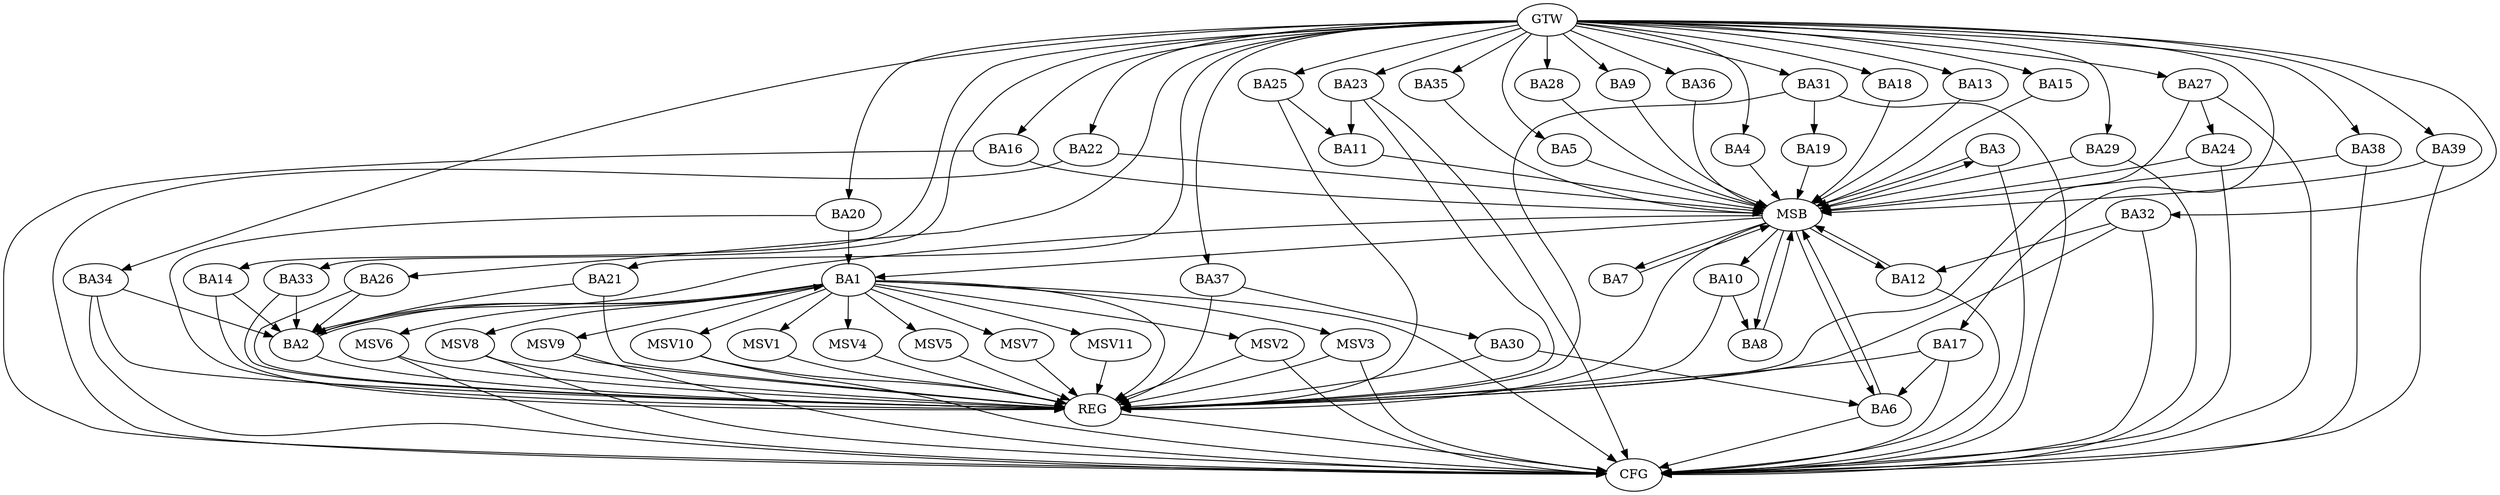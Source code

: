 strict digraph G {
  BA1 [ label="BA1" ];
  BA2 [ label="BA2" ];
  BA3 [ label="BA3" ];
  BA4 [ label="BA4" ];
  BA5 [ label="BA5" ];
  BA6 [ label="BA6" ];
  BA7 [ label="BA7" ];
  BA8 [ label="BA8" ];
  BA9 [ label="BA9" ];
  BA10 [ label="BA10" ];
  BA11 [ label="BA11" ];
  BA12 [ label="BA12" ];
  BA13 [ label="BA13" ];
  BA14 [ label="BA14" ];
  BA15 [ label="BA15" ];
  BA16 [ label="BA16" ];
  BA17 [ label="BA17" ];
  BA18 [ label="BA18" ];
  BA19 [ label="BA19" ];
  BA20 [ label="BA20" ];
  BA21 [ label="BA21" ];
  BA22 [ label="BA22" ];
  BA23 [ label="BA23" ];
  BA24 [ label="BA24" ];
  BA25 [ label="BA25" ];
  BA26 [ label="BA26" ];
  BA27 [ label="BA27" ];
  BA28 [ label="BA28" ];
  BA29 [ label="BA29" ];
  BA30 [ label="BA30" ];
  BA31 [ label="BA31" ];
  BA32 [ label="BA32" ];
  BA33 [ label="BA33" ];
  BA34 [ label="BA34" ];
  BA35 [ label="BA35" ];
  BA36 [ label="BA36" ];
  BA37 [ label="BA37" ];
  BA38 [ label="BA38" ];
  BA39 [ label="BA39" ];
  GTW [ label="GTW" ];
  REG [ label="REG" ];
  MSB [ label="MSB" ];
  CFG [ label="CFG" ];
  MSV1 [ label="MSV1" ];
  MSV2 [ label="MSV2" ];
  MSV3 [ label="MSV3" ];
  MSV4 [ label="MSV4" ];
  MSV5 [ label="MSV5" ];
  MSV6 [ label="MSV6" ];
  MSV7 [ label="MSV7" ];
  MSV8 [ label="MSV8" ];
  MSV9 [ label="MSV9" ];
  MSV10 [ label="MSV10" ];
  MSV11 [ label="MSV11" ];
  BA1 -> BA2;
  BA2 -> BA1;
  BA10 -> BA8;
  BA14 -> BA2;
  BA17 -> BA6;
  BA20 -> BA1;
  BA21 -> BA2;
  BA23 -> BA11;
  BA25 -> BA11;
  BA26 -> BA2;
  BA27 -> BA24;
  BA30 -> BA6;
  BA31 -> BA19;
  BA32 -> BA12;
  BA33 -> BA2;
  BA34 -> BA2;
  BA37 -> BA30;
  GTW -> BA4;
  GTW -> BA5;
  GTW -> BA9;
  GTW -> BA13;
  GTW -> BA14;
  GTW -> BA15;
  GTW -> BA16;
  GTW -> BA17;
  GTW -> BA18;
  GTW -> BA20;
  GTW -> BA21;
  GTW -> BA22;
  GTW -> BA23;
  GTW -> BA25;
  GTW -> BA26;
  GTW -> BA27;
  GTW -> BA28;
  GTW -> BA29;
  GTW -> BA31;
  GTW -> BA32;
  GTW -> BA33;
  GTW -> BA34;
  GTW -> BA35;
  GTW -> BA36;
  GTW -> BA37;
  GTW -> BA38;
  GTW -> BA39;
  BA1 -> REG;
  BA2 -> REG;
  BA10 -> REG;
  BA14 -> REG;
  BA17 -> REG;
  BA20 -> REG;
  BA21 -> REG;
  BA23 -> REG;
  BA25 -> REG;
  BA26 -> REG;
  BA27 -> REG;
  BA30 -> REG;
  BA31 -> REG;
  BA32 -> REG;
  BA33 -> REG;
  BA34 -> REG;
  BA37 -> REG;
  BA3 -> MSB;
  MSB -> BA1;
  MSB -> REG;
  BA4 -> MSB;
  MSB -> BA2;
  BA5 -> MSB;
  BA6 -> MSB;
  BA7 -> MSB;
  MSB -> BA3;
  BA8 -> MSB;
  MSB -> BA6;
  BA9 -> MSB;
  BA11 -> MSB;
  BA12 -> MSB;
  BA13 -> MSB;
  BA15 -> MSB;
  MSB -> BA7;
  BA16 -> MSB;
  BA18 -> MSB;
  MSB -> BA10;
  BA19 -> MSB;
  BA22 -> MSB;
  BA24 -> MSB;
  BA28 -> MSB;
  BA29 -> MSB;
  BA35 -> MSB;
  MSB -> BA8;
  BA36 -> MSB;
  MSB -> BA12;
  BA38 -> MSB;
  BA39 -> MSB;
  BA29 -> CFG;
  BA34 -> CFG;
  BA22 -> CFG;
  BA12 -> CFG;
  BA17 -> CFG;
  BA39 -> CFG;
  BA31 -> CFG;
  BA38 -> CFG;
  BA32 -> CFG;
  BA1 -> CFG;
  BA3 -> CFG;
  BA27 -> CFG;
  BA16 -> CFG;
  BA24 -> CFG;
  BA6 -> CFG;
  BA23 -> CFG;
  REG -> CFG;
  BA1 -> MSV1;
  MSV1 -> REG;
  BA1 -> MSV2;
  BA1 -> MSV3;
  BA1 -> MSV4;
  BA1 -> MSV5;
  MSV2 -> REG;
  MSV2 -> CFG;
  MSV3 -> REG;
  MSV3 -> CFG;
  MSV4 -> REG;
  MSV5 -> REG;
  BA1 -> MSV6;
  MSV6 -> REG;
  MSV6 -> CFG;
  BA1 -> MSV7;
  BA1 -> MSV8;
  BA1 -> MSV9;
  MSV7 -> REG;
  MSV8 -> REG;
  MSV8 -> CFG;
  MSV9 -> REG;
  MSV9 -> CFG;
  BA1 -> MSV10;
  BA1 -> MSV11;
  MSV10 -> REG;
  MSV10 -> CFG;
  MSV11 -> REG;
}
